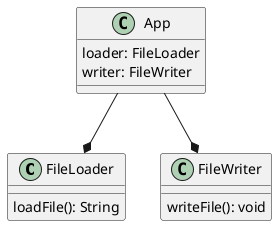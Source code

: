 @startuml
'https://plantuml.com/class-diagram

class FileLoader {
    loadFile(): String
}

class FileWriter {
    writeFile(): void
}

class App {
    loader: FileLoader
    writer: FileWriter
}

App --* FileLoader
App --* FileWriter

@enduml